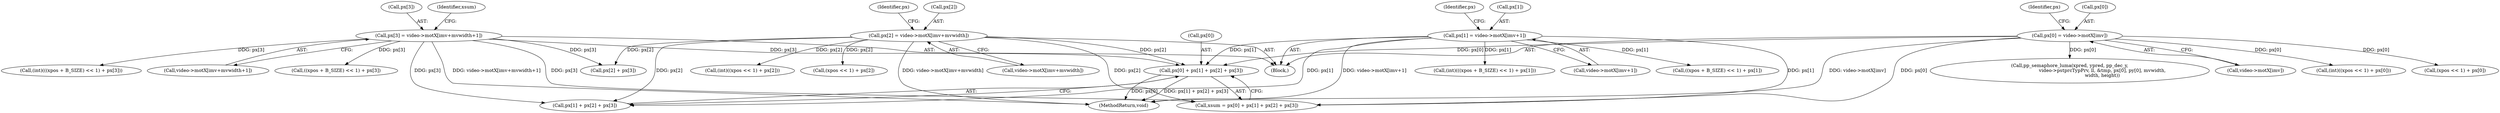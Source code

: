 digraph "0_Android_961e5ac5788b52304e64b9a509781beaf5201fb0@array" {
"1000478" [label="(Call,px[0] + px[1] + px[2] + px[3])"];
"1000432" [label="(Call,px[0] = video->motX[imv])"];
"1000441" [label="(Call,px[1] = video->motX[imv+1])"];
"1000452" [label="(Call,px[2] = video->motX[imv+mvwidth])"];
"1000463" [label="(Call,px[3] = video->motX[imv+mvwidth+1])"];
"1000479" [label="(Call,px[0])"];
"1000464" [label="(Call,px[3])"];
"1000943" [label="(Call,(int)(((xpos + B_SIZE) << 1) + px[3]))"];
"1000467" [label="(Call,video->motX[imv+mvwidth+1])"];
"1000443" [label="(Identifier,px)"];
"1000835" [label="(Call,(xpos << 1) + px[2])"];
"1000486" [label="(Call,px[2] + px[3])"];
"1000441" [label="(Call,px[1] = video->motX[imv+1])"];
"1000465" [label="(Identifier,px)"];
"1000432" [label="(Call,px[0] = video->motX[imv])"];
"1000453" [label="(Call,px[2])"];
"1000463" [label="(Call,px[3] = video->motX[imv+mvwidth+1])"];
"1000477" [label="(Identifier,xsum)"];
"1000433" [label="(Call,px[0])"];
"1000625" [label="(Call,(xpos << 1) + px[0])"];
"1000727" [label="(Call,((xpos + B_SIZE) << 1) + px[1])"];
"1001445" [label="(MethodReturn,void)"];
"1000476" [label="(Call,xsum = px[0] + px[1] + px[2] + px[3])"];
"1001101" [label="(Call,pp_semaphore_luma(xpred, ypred, pp_dec_y,\n                                            video->pstprcTypPrv, ll, &tmp, px[0], py[0], mvwidth,\n                                            width, height))"];
"1000454" [label="(Identifier,px)"];
"1000945" [label="(Call,((xpos + B_SIZE) << 1) + px[3])"];
"1000442" [label="(Call,px[1])"];
"1000478" [label="(Call,px[0] + px[1] + px[2] + px[3])"];
"1000725" [label="(Call,(int)(((xpos + B_SIZE) << 1) + px[1]))"];
"1000436" [label="(Call,video->motX[imv])"];
"1000456" [label="(Call,video->motX[imv+mvwidth])"];
"1000445" [label="(Call,video->motX[imv+1])"];
"1000431" [label="(Block,)"];
"1000482" [label="(Call,px[1] + px[2] + px[3])"];
"1000623" [label="(Call,(int)((xpos << 1) + px[0]))"];
"1000833" [label="(Call,(int)((xpos << 1) + px[2]))"];
"1000452" [label="(Call,px[2] = video->motX[imv+mvwidth])"];
"1000478" -> "1000476"  [label="AST: "];
"1000478" -> "1000482"  [label="CFG: "];
"1000479" -> "1000478"  [label="AST: "];
"1000482" -> "1000478"  [label="AST: "];
"1000476" -> "1000478"  [label="CFG: "];
"1000478" -> "1001445"  [label="DDG: px[0]"];
"1000478" -> "1001445"  [label="DDG: px[1] + px[2] + px[3]"];
"1000432" -> "1000478"  [label="DDG: px[0]"];
"1000441" -> "1000478"  [label="DDG: px[1]"];
"1000452" -> "1000478"  [label="DDG: px[2]"];
"1000463" -> "1000478"  [label="DDG: px[3]"];
"1000432" -> "1000431"  [label="AST: "];
"1000432" -> "1000436"  [label="CFG: "];
"1000433" -> "1000432"  [label="AST: "];
"1000436" -> "1000432"  [label="AST: "];
"1000443" -> "1000432"  [label="CFG: "];
"1000432" -> "1001445"  [label="DDG: video->motX[imv]"];
"1000432" -> "1000476"  [label="DDG: px[0]"];
"1000432" -> "1000623"  [label="DDG: px[0]"];
"1000432" -> "1000625"  [label="DDG: px[0]"];
"1000432" -> "1001101"  [label="DDG: px[0]"];
"1000441" -> "1000431"  [label="AST: "];
"1000441" -> "1000445"  [label="CFG: "];
"1000442" -> "1000441"  [label="AST: "];
"1000445" -> "1000441"  [label="AST: "];
"1000454" -> "1000441"  [label="CFG: "];
"1000441" -> "1001445"  [label="DDG: video->motX[imv+1]"];
"1000441" -> "1000476"  [label="DDG: px[1]"];
"1000441" -> "1000482"  [label="DDG: px[1]"];
"1000441" -> "1000725"  [label="DDG: px[1]"];
"1000441" -> "1000727"  [label="DDG: px[1]"];
"1000452" -> "1000431"  [label="AST: "];
"1000452" -> "1000456"  [label="CFG: "];
"1000453" -> "1000452"  [label="AST: "];
"1000456" -> "1000452"  [label="AST: "];
"1000465" -> "1000452"  [label="CFG: "];
"1000452" -> "1001445"  [label="DDG: video->motX[imv+mvwidth]"];
"1000452" -> "1000476"  [label="DDG: px[2]"];
"1000452" -> "1000482"  [label="DDG: px[2]"];
"1000452" -> "1000486"  [label="DDG: px[2]"];
"1000452" -> "1000833"  [label="DDG: px[2]"];
"1000452" -> "1000835"  [label="DDG: px[2]"];
"1000463" -> "1000431"  [label="AST: "];
"1000463" -> "1000467"  [label="CFG: "];
"1000464" -> "1000463"  [label="AST: "];
"1000467" -> "1000463"  [label="AST: "];
"1000477" -> "1000463"  [label="CFG: "];
"1000463" -> "1001445"  [label="DDG: video->motX[imv+mvwidth+1]"];
"1000463" -> "1000476"  [label="DDG: px[3]"];
"1000463" -> "1000482"  [label="DDG: px[3]"];
"1000463" -> "1000486"  [label="DDG: px[3]"];
"1000463" -> "1000943"  [label="DDG: px[3]"];
"1000463" -> "1000945"  [label="DDG: px[3]"];
}
